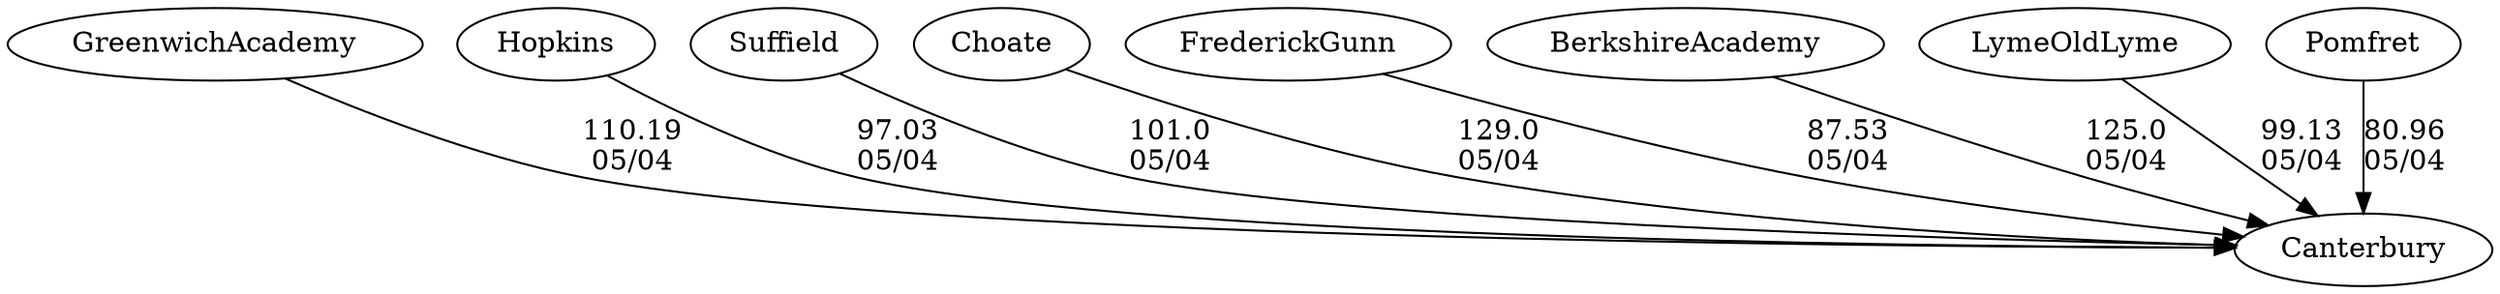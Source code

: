 digraph girls2foursCanterbury {GreenwichAcademy [URL="girls2foursCanterburyGreenwichAcademy.html"];Hopkins [URL="girls2foursCanterburyHopkins.html"];Suffield [URL="girls2foursCanterburySuffield.html"];Choate [URL="girls2foursCanterburyChoate.html"];FrederickGunn [URL="girls2foursCanterburyFrederickGunn.html"];BerkshireAcademy [URL="girls2foursCanterburyBerkshireAcademy.html"];LymeOldLyme [URL="girls2foursCanterburyLymeOldLyme.html"];Pomfret [URL="girls2foursCanterburyPomfret.html"];Canterbury [URL="girls2foursCanterburyCanterbury.html"];Suffield -> Canterbury[label="101.0
05/04", weight="-1", tooltip="Founder's Day Regatta			
", URL="", random="random"]; 
LymeOldLyme -> Canterbury[label="99.13
05/04", weight="1", tooltip="Founder's Day Regatta			
", URL="", random="random"]; 
Hopkins -> Canterbury[label="97.03
05/04", weight="3", tooltip="Founder's Day Regatta			
", URL="", random="random"]; 
FrederickGunn -> Canterbury[label="87.53
05/04", weight="13", tooltip="Founder's Day Regatta			
", URL="", random="random"]; 
Pomfret -> Canterbury[label="80.96
05/04", weight="20", tooltip="Founder's Day Regatta			
", URL="", random="random"]; 
Choate -> Canterbury[label="129.0
05/04", weight="-29", tooltip="Founder's Day Regatta			
", URL="", random="random"]; 
BerkshireAcademy -> Canterbury[label="125.0
05/04", weight="-25", tooltip="Founder's Day Regatta			
", URL="", random="random"]; 
GreenwichAcademy -> Canterbury[label="110.19
05/04", weight="-10", tooltip="Founder's Day Regatta			
", URL="", random="random"]}